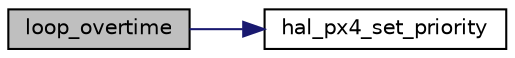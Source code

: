 digraph "loop_overtime"
{
 // INTERACTIVE_SVG=YES
  edge [fontname="Helvetica",fontsize="10",labelfontname="Helvetica",labelfontsize="10"];
  node [fontname="Helvetica",fontsize="10",shape=record];
  rankdir="LR";
  Node1 [label="loop_overtime",height=0.2,width=0.4,color="black", fillcolor="grey75", style="filled", fontcolor="black"];
  Node1 -> Node2 [color="midnightblue",fontsize="10",style="solid",fontname="Helvetica"];
  Node2 [label="hal_px4_set_priority",height=0.2,width=0.4,color="black", fillcolor="white", style="filled",URL="$HAL__PX4__Class_8cpp.html#a010ca86746de255a9ca02a1adcc8988f"];
}
